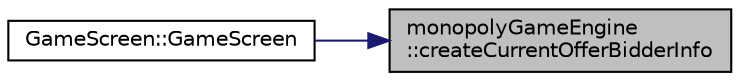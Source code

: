 digraph "monopolyGameEngine::createCurrentOfferBidderInfo"
{
 // LATEX_PDF_SIZE
  edge [fontname="Helvetica",fontsize="10",labelfontname="Helvetica",labelfontsize="10"];
  node [fontname="Helvetica",fontsize="10",shape=record];
  rankdir="RL";
  Node1 [label="monopolyGameEngine\l::createCurrentOfferBidderInfo",height=0.2,width=0.4,color="black", fillcolor="grey75", style="filled", fontcolor="black",tooltip=" "];
  Node1 -> Node2 [dir="back",color="midnightblue",fontsize="10",style="solid",fontname="Helvetica"];
  Node2 [label="GameScreen::GameScreen",height=0.2,width=0.4,color="black", fillcolor="white", style="filled",URL="$class_game_screen.html#a3866912fd5861b29c9ad3c08ea67fd16",tooltip=" "];
}
